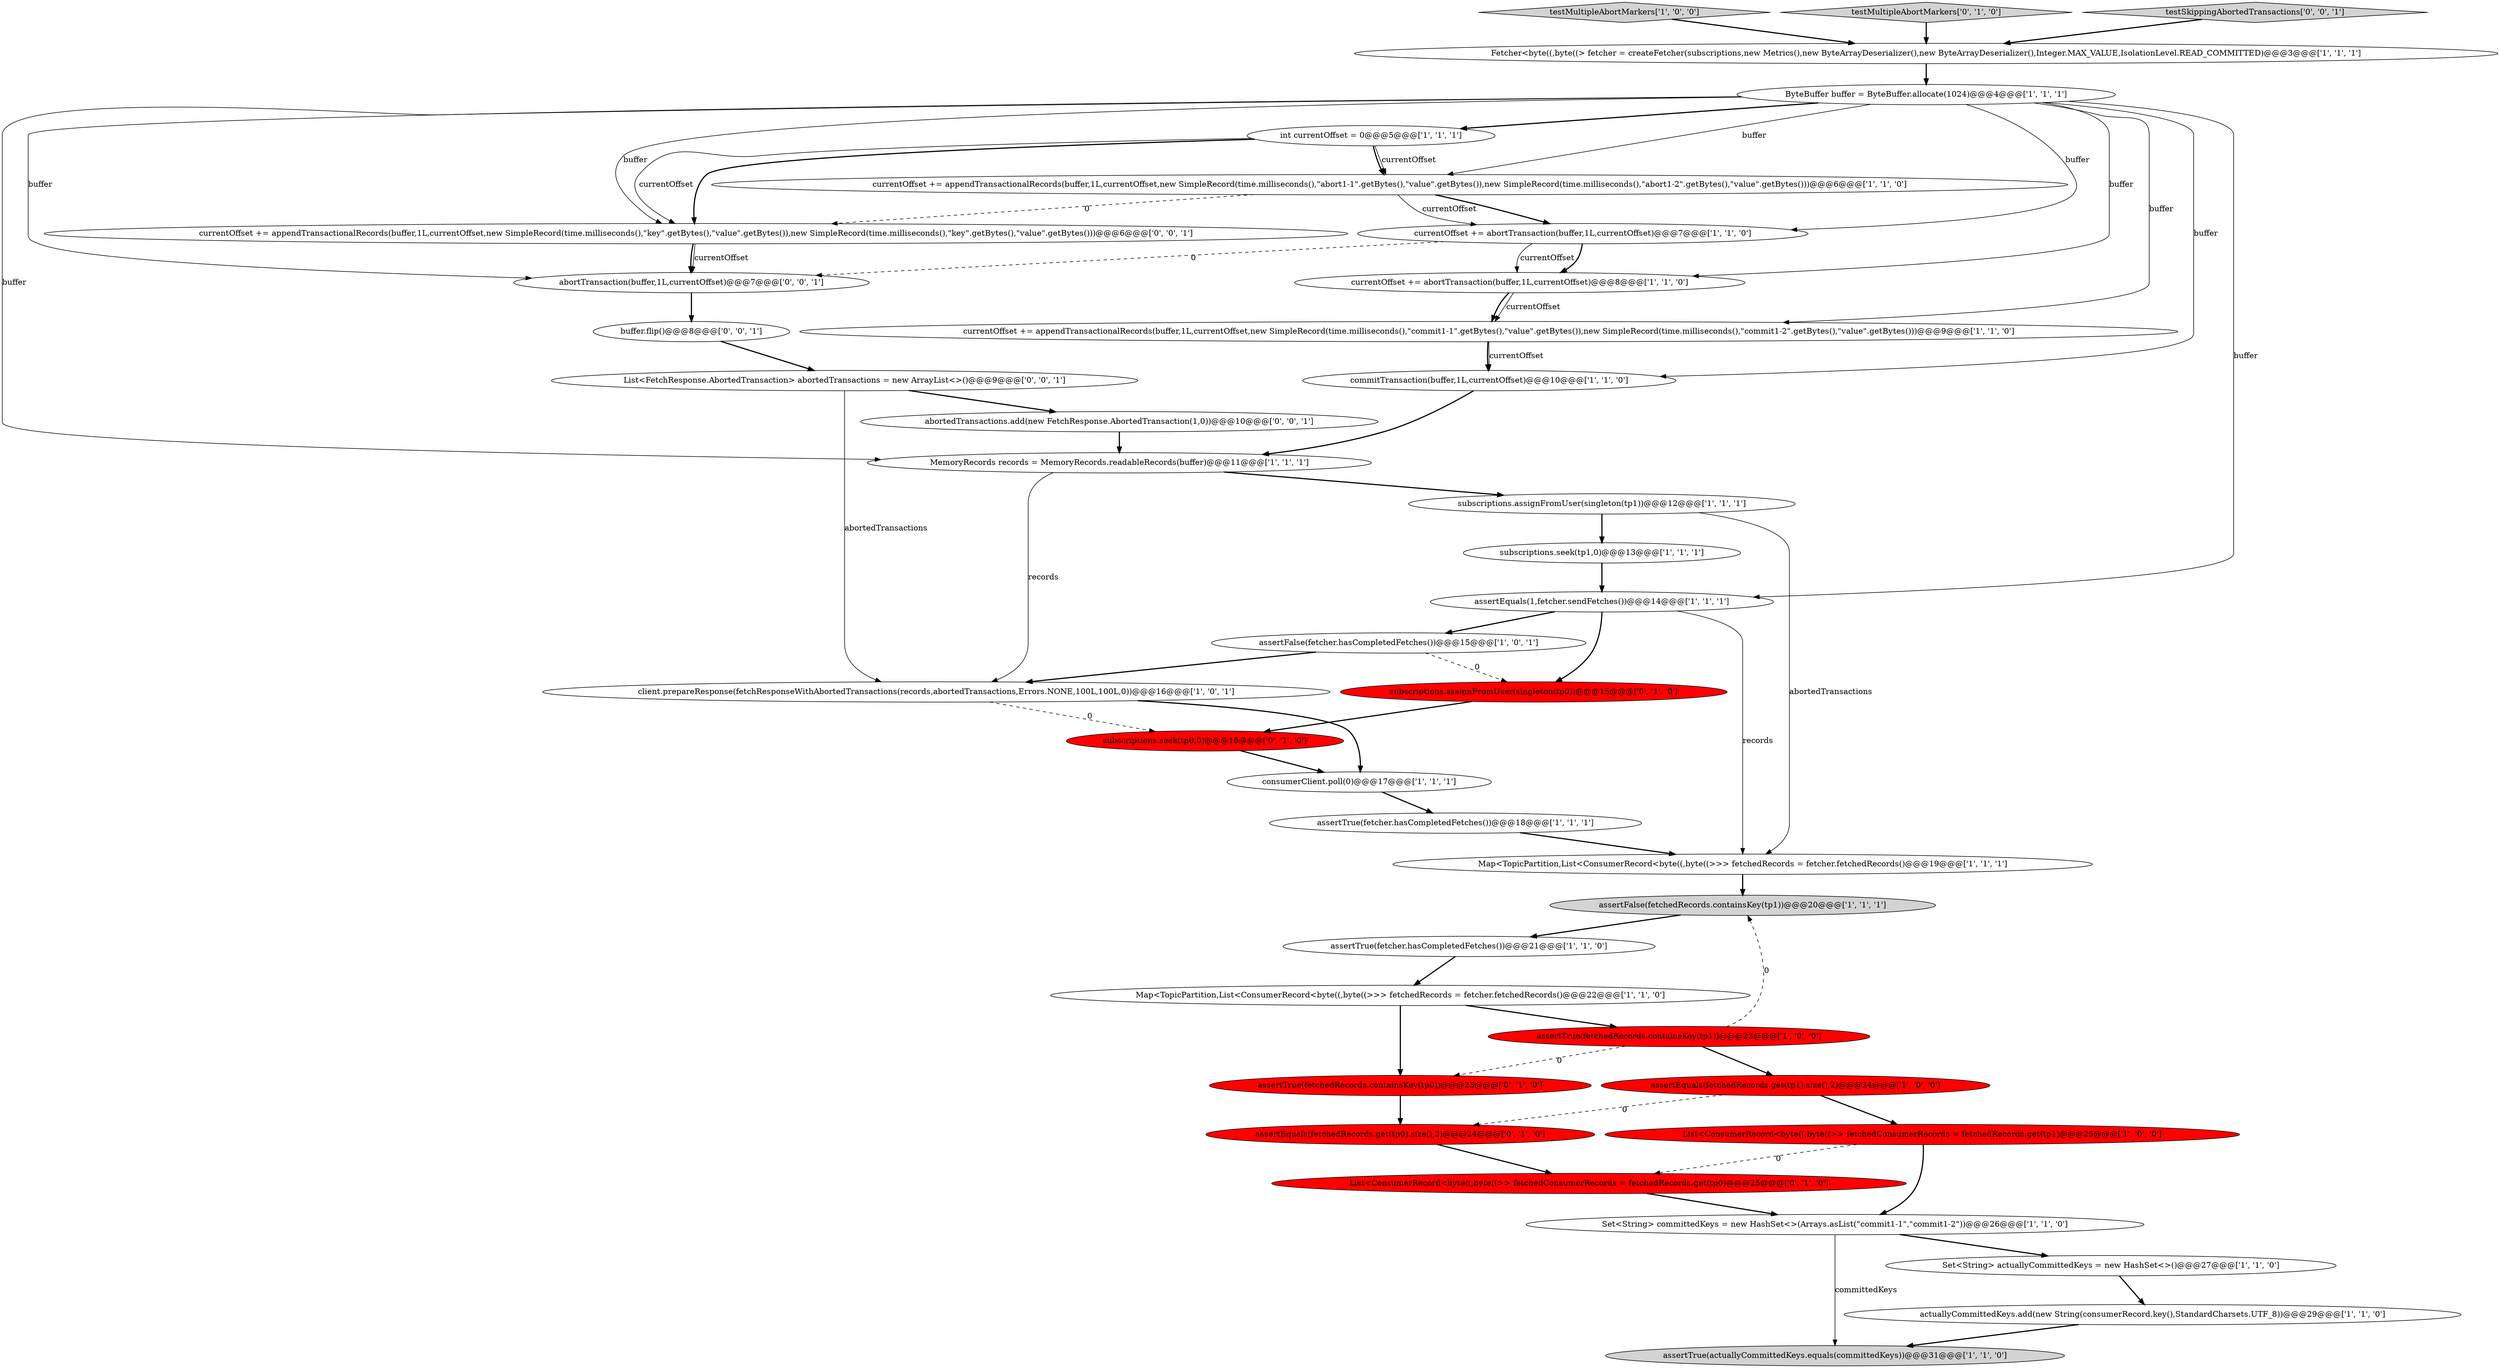 digraph {
22 [style = filled, label = "currentOffset += abortTransaction(buffer,1L,currentOffset)@@@7@@@['1', '1', '0']", fillcolor = white, shape = ellipse image = "AAA0AAABBB1BBB"];
1 [style = filled, label = "Map<TopicPartition,List<ConsumerRecord<byte((,byte((>>> fetchedRecords = fetcher.fetchedRecords()@@@22@@@['1', '1', '0']", fillcolor = white, shape = ellipse image = "AAA0AAABBB1BBB"];
3 [style = filled, label = "ByteBuffer buffer = ByteBuffer.allocate(1024)@@@4@@@['1', '1', '1']", fillcolor = white, shape = ellipse image = "AAA0AAABBB1BBB"];
8 [style = filled, label = "List<ConsumerRecord<byte((,byte((>> fetchedConsumerRecords = fetchedRecords.get(tp1)@@@25@@@['1', '0', '0']", fillcolor = red, shape = ellipse image = "AAA1AAABBB1BBB"];
11 [style = filled, label = "Map<TopicPartition,List<ConsumerRecord<byte((,byte((>>> fetchedRecords = fetcher.fetchedRecords()@@@19@@@['1', '1', '1']", fillcolor = white, shape = ellipse image = "AAA0AAABBB1BBB"];
5 [style = filled, label = "testMultipleAbortMarkers['1', '0', '0']", fillcolor = lightgray, shape = diamond image = "AAA0AAABBB1BBB"];
18 [style = filled, label = "MemoryRecords records = MemoryRecords.readableRecords(buffer)@@@11@@@['1', '1', '1']", fillcolor = white, shape = ellipse image = "AAA0AAABBB1BBB"];
24 [style = filled, label = "int currentOffset = 0@@@5@@@['1', '1', '1']", fillcolor = white, shape = ellipse image = "AAA0AAABBB1BBB"];
38 [style = filled, label = "List<FetchResponse.AbortedTransaction> abortedTransactions = new ArrayList<>()@@@9@@@['0', '0', '1']", fillcolor = white, shape = ellipse image = "AAA0AAABBB3BBB"];
13 [style = filled, label = "assertTrue(fetchedRecords.containsKey(tp1))@@@23@@@['1', '0', '0']", fillcolor = red, shape = ellipse image = "AAA1AAABBB1BBB"];
12 [style = filled, label = "subscriptions.seek(tp1,0)@@@13@@@['1', '1', '1']", fillcolor = white, shape = ellipse image = "AAA0AAABBB1BBB"];
30 [style = filled, label = "assertTrue(fetchedRecords.containsKey(tp0))@@@23@@@['0', '1', '0']", fillcolor = red, shape = ellipse image = "AAA1AAABBB2BBB"];
9 [style = filled, label = "client.prepareResponse(fetchResponseWithAbortedTransactions(records,abortedTransactions,Errors.NONE,100L,100L,0))@@@16@@@['1', '0', '1']", fillcolor = white, shape = ellipse image = "AAA0AAABBB1BBB"];
7 [style = filled, label = "assertFalse(fetchedRecords.containsKey(tp1))@@@20@@@['1', '1', '1']", fillcolor = lightgray, shape = ellipse image = "AAA0AAABBB1BBB"];
16 [style = filled, label = "assertTrue(fetcher.hasCompletedFetches())@@@21@@@['1', '1', '0']", fillcolor = white, shape = ellipse image = "AAA0AAABBB1BBB"];
19 [style = filled, label = "assertFalse(fetcher.hasCompletedFetches())@@@15@@@['1', '0', '1']", fillcolor = white, shape = ellipse image = "AAA0AAABBB1BBB"];
21 [style = filled, label = "assertEquals(1,fetcher.sendFetches())@@@14@@@['1', '1', '1']", fillcolor = white, shape = ellipse image = "AAA0AAABBB1BBB"];
15 [style = filled, label = "commitTransaction(buffer,1L,currentOffset)@@@10@@@['1', '1', '0']", fillcolor = white, shape = ellipse image = "AAA0AAABBB1BBB"];
10 [style = filled, label = "consumerClient.poll(0)@@@17@@@['1', '1', '1']", fillcolor = white, shape = ellipse image = "AAA0AAABBB1BBB"];
32 [style = filled, label = "testMultipleAbortMarkers['0', '1', '0']", fillcolor = lightgray, shape = diamond image = "AAA0AAABBB2BBB"];
39 [style = filled, label = "testSkippingAbortedTransactions['0', '0', '1']", fillcolor = lightgray, shape = diamond image = "AAA0AAABBB3BBB"];
29 [style = filled, label = "assertEquals(fetchedRecords.get(tp0).size(),2)@@@24@@@['0', '1', '0']", fillcolor = red, shape = ellipse image = "AAA1AAABBB2BBB"];
37 [style = filled, label = "buffer.flip()@@@8@@@['0', '0', '1']", fillcolor = white, shape = ellipse image = "AAA0AAABBB3BBB"];
34 [style = filled, label = "abortedTransactions.add(new FetchResponse.AbortedTransaction(1,0))@@@10@@@['0', '0', '1']", fillcolor = white, shape = ellipse image = "AAA0AAABBB3BBB"];
35 [style = filled, label = "abortTransaction(buffer,1L,currentOffset)@@@7@@@['0', '0', '1']", fillcolor = white, shape = ellipse image = "AAA0AAABBB3BBB"];
36 [style = filled, label = "currentOffset += appendTransactionalRecords(buffer,1L,currentOffset,new SimpleRecord(time.milliseconds(),\"key\".getBytes(),\"value\".getBytes()),new SimpleRecord(time.milliseconds(),\"key\".getBytes(),\"value\".getBytes()))@@@6@@@['0', '0', '1']", fillcolor = white, shape = ellipse image = "AAA0AAABBB3BBB"];
14 [style = filled, label = "Fetcher<byte((,byte((> fetcher = createFetcher(subscriptions,new Metrics(),new ByteArrayDeserializer(),new ByteArrayDeserializer(),Integer.MAX_VALUE,IsolationLevel.READ_COMMITTED)@@@3@@@['1', '1', '1']", fillcolor = white, shape = ellipse image = "AAA0AAABBB1BBB"];
25 [style = filled, label = "subscriptions.assignFromUser(singleton(tp1))@@@12@@@['1', '1', '1']", fillcolor = white, shape = ellipse image = "AAA0AAABBB1BBB"];
0 [style = filled, label = "Set<String> actuallyCommittedKeys = new HashSet<>()@@@27@@@['1', '1', '0']", fillcolor = white, shape = ellipse image = "AAA0AAABBB1BBB"];
28 [style = filled, label = "subscriptions.assignFromUser(singleton(tp0))@@@15@@@['0', '1', '0']", fillcolor = red, shape = ellipse image = "AAA1AAABBB2BBB"];
2 [style = filled, label = "assertTrue(actuallyCommittedKeys.equals(committedKeys))@@@31@@@['1', '1', '0']", fillcolor = lightgray, shape = ellipse image = "AAA0AAABBB1BBB"];
20 [style = filled, label = "currentOffset += abortTransaction(buffer,1L,currentOffset)@@@8@@@['1', '1', '0']", fillcolor = white, shape = ellipse image = "AAA0AAABBB1BBB"];
23 [style = filled, label = "currentOffset += appendTransactionalRecords(buffer,1L,currentOffset,new SimpleRecord(time.milliseconds(),\"commit1-1\".getBytes(),\"value\".getBytes()),new SimpleRecord(time.milliseconds(),\"commit1-2\".getBytes(),\"value\".getBytes()))@@@9@@@['1', '1', '0']", fillcolor = white, shape = ellipse image = "AAA0AAABBB1BBB"];
31 [style = filled, label = "List<ConsumerRecord<byte((,byte((>> fetchedConsumerRecords = fetchedRecords.get(tp0)@@@25@@@['0', '1', '0']", fillcolor = red, shape = ellipse image = "AAA1AAABBB2BBB"];
33 [style = filled, label = "subscriptions.seek(tp0,0)@@@16@@@['0', '1', '0']", fillcolor = red, shape = ellipse image = "AAA1AAABBB2BBB"];
27 [style = filled, label = "Set<String> committedKeys = new HashSet<>(Arrays.asList(\"commit1-1\",\"commit1-2\"))@@@26@@@['1', '1', '0']", fillcolor = white, shape = ellipse image = "AAA0AAABBB1BBB"];
6 [style = filled, label = "assertTrue(fetcher.hasCompletedFetches())@@@18@@@['1', '1', '1']", fillcolor = white, shape = ellipse image = "AAA0AAABBB1BBB"];
26 [style = filled, label = "currentOffset += appendTransactionalRecords(buffer,1L,currentOffset,new SimpleRecord(time.milliseconds(),\"abort1-1\".getBytes(),\"value\".getBytes()),new SimpleRecord(time.milliseconds(),\"abort1-2\".getBytes(),\"value\".getBytes()))@@@6@@@['1', '1', '0']", fillcolor = white, shape = ellipse image = "AAA0AAABBB1BBB"];
17 [style = filled, label = "assertEquals(fetchedRecords.get(tp1).size(),2)@@@24@@@['1', '0', '0']", fillcolor = red, shape = ellipse image = "AAA1AAABBB1BBB"];
4 [style = filled, label = "actuallyCommittedKeys.add(new String(consumerRecord.key(),StandardCharsets.UTF_8))@@@29@@@['1', '1', '0']", fillcolor = white, shape = ellipse image = "AAA0AAABBB1BBB"];
14->3 [style = bold, label=""];
17->8 [style = bold, label=""];
20->23 [style = solid, label="currentOffset"];
13->7 [style = dashed, label="0"];
22->20 [style = solid, label="currentOffset"];
27->2 [style = solid, label="committedKeys"];
3->26 [style = solid, label="buffer"];
36->35 [style = solid, label="currentOffset"];
21->19 [style = bold, label=""];
27->0 [style = bold, label=""];
3->24 [style = bold, label=""];
25->11 [style = solid, label="abortedTransactions"];
12->21 [style = bold, label=""];
29->31 [style = bold, label=""];
23->15 [style = bold, label=""];
34->18 [style = bold, label=""];
39->14 [style = bold, label=""];
3->23 [style = solid, label="buffer"];
32->14 [style = bold, label=""];
3->15 [style = solid, label="buffer"];
33->10 [style = bold, label=""];
3->21 [style = solid, label="buffer"];
4->2 [style = bold, label=""];
9->10 [style = bold, label=""];
5->14 [style = bold, label=""];
1->30 [style = bold, label=""];
17->29 [style = dashed, label="0"];
15->18 [style = bold, label=""];
10->6 [style = bold, label=""];
1->13 [style = bold, label=""];
30->29 [style = bold, label=""];
26->22 [style = bold, label=""];
21->28 [style = bold, label=""];
3->18 [style = solid, label="buffer"];
21->11 [style = solid, label="records"];
9->33 [style = dashed, label="0"];
3->35 [style = solid, label="buffer"];
24->26 [style = bold, label=""];
13->17 [style = bold, label=""];
24->36 [style = bold, label=""];
23->15 [style = solid, label="currentOffset"];
38->9 [style = solid, label="abortedTransactions"];
3->36 [style = solid, label="buffer"];
20->23 [style = bold, label=""];
28->33 [style = bold, label=""];
22->20 [style = bold, label=""];
19->9 [style = bold, label=""];
25->12 [style = bold, label=""];
16->1 [style = bold, label=""];
0->4 [style = bold, label=""];
31->27 [style = bold, label=""];
35->37 [style = bold, label=""];
37->38 [style = bold, label=""];
6->11 [style = bold, label=""];
19->28 [style = dashed, label="0"];
7->16 [style = bold, label=""];
18->9 [style = solid, label="records"];
38->34 [style = bold, label=""];
18->25 [style = bold, label=""];
3->20 [style = solid, label="buffer"];
26->36 [style = dashed, label="0"];
8->31 [style = dashed, label="0"];
36->35 [style = bold, label=""];
3->22 [style = solid, label="buffer"];
8->27 [style = bold, label=""];
24->36 [style = solid, label="currentOffset"];
26->22 [style = solid, label="currentOffset"];
24->26 [style = solid, label="currentOffset"];
11->7 [style = bold, label=""];
13->30 [style = dashed, label="0"];
22->35 [style = dashed, label="0"];
}
